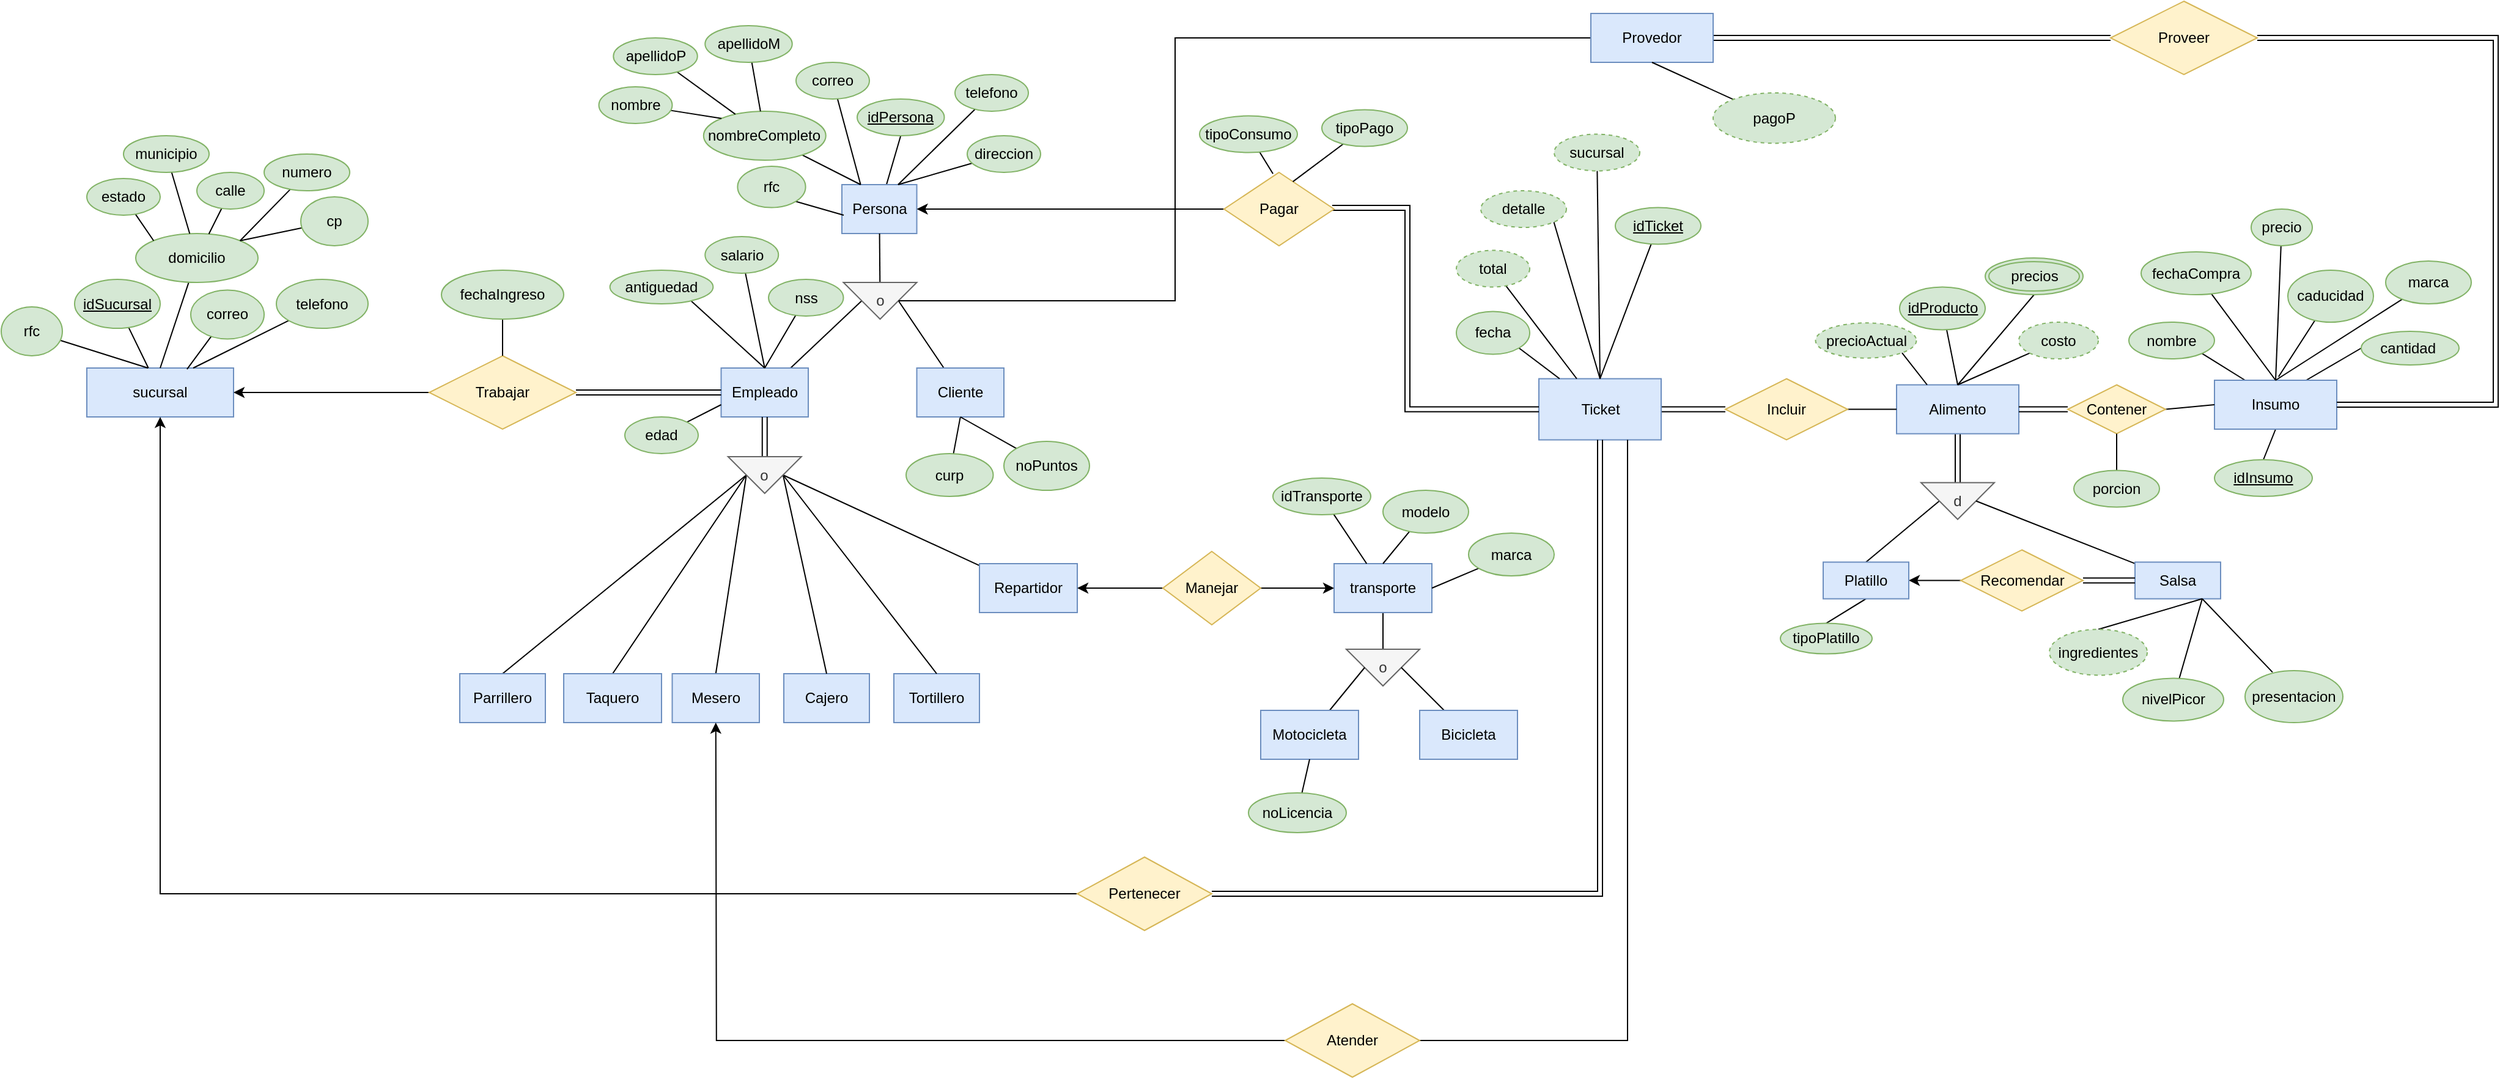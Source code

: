 <mxfile version="19.0.2" type="github">
  <diagram id="u_mYsZftPLxaitnnNMeE" name="Page-1">
    <mxGraphModel dx="827" dy="458" grid="1" gridSize="10" guides="1" tooltips="1" connect="1" arrows="1" fold="1" page="1" pageScale="1" pageWidth="827" pageHeight="1169" math="0" shadow="0">
      <root>
        <mxCell id="0" />
        <mxCell id="1" parent="0" />
        <mxCell id="_CULSkSqQlY8-LVSlBSp-328" style="edgeStyle=orthogonalEdgeStyle;rounded=0;orthogonalLoop=1;jettySize=auto;html=1;entryX=0;entryY=0.5;entryDx=0;entryDy=0;endArrow=none;endFill=0;shape=link;" parent="1" source="_CULSkSqQlY8-LVSlBSp-329" target="_CULSkSqQlY8-LVSlBSp-331" edge="1">
          <mxGeometry relative="1" as="geometry" />
        </mxCell>
        <mxCell id="_CULSkSqQlY8-LVSlBSp-329" value="Alimento" style="whiteSpace=wrap;html=1;align=center;fillColor=#dae8fc;strokeColor=#6c8ebf;" parent="1" vertex="1">
          <mxGeometry x="1630" y="1423.75" width="100" height="40" as="geometry" />
        </mxCell>
        <mxCell id="_CULSkSqQlY8-LVSlBSp-330" style="edgeStyle=none;rounded=0;orthogonalLoop=1;jettySize=auto;html=1;exitX=0.5;exitY=1;exitDx=0;exitDy=0;entryX=0.5;entryY=0;entryDx=0;entryDy=0;endArrow=none;endFill=0;" parent="1" source="_CULSkSqQlY8-LVSlBSp-331" target="_CULSkSqQlY8-LVSlBSp-335" edge="1">
          <mxGeometry relative="1" as="geometry" />
        </mxCell>
        <mxCell id="_CULSkSqQlY8-LVSlBSp-331" value="d" style="triangle;whiteSpace=wrap;html=1;direction=south;fillColor=#f5f5f5;fontColor=#333333;strokeColor=#666666;" parent="1" vertex="1">
          <mxGeometry x="1650" y="1503.75" width="60" height="30" as="geometry" />
        </mxCell>
        <mxCell id="_CULSkSqQlY8-LVSlBSp-332" style="edgeStyle=none;rounded=0;orthogonalLoop=1;jettySize=auto;html=1;entryX=0.5;entryY=0;entryDx=0;entryDy=0;endArrow=none;endFill=0;" parent="1" source="_CULSkSqQlY8-LVSlBSp-333" target="_CULSkSqQlY8-LVSlBSp-331" edge="1">
          <mxGeometry relative="1" as="geometry">
            <mxPoint x="1760" y="1517.5" as="targetPoint" />
          </mxGeometry>
        </mxCell>
        <mxCell id="K5OSy2VEWzIT5m9NS0dP-1" style="edgeStyle=orthogonalEdgeStyle;rounded=0;orthogonalLoop=1;jettySize=auto;html=1;entryX=1;entryY=0.5;entryDx=0;entryDy=0;" parent="1" source="K5OSy2VEWzIT5m9NS0dP-2" target="_CULSkSqQlY8-LVSlBSp-335" edge="1">
          <mxGeometry relative="1" as="geometry">
            <mxPoint x="1800" y="1584" as="sourcePoint" />
          </mxGeometry>
        </mxCell>
        <mxCell id="_CULSkSqQlY8-LVSlBSp-333" value="Salsa" style="whiteSpace=wrap;html=1;align=center;fillColor=#dae8fc;strokeColor=#6c8ebf;" parent="1" vertex="1">
          <mxGeometry x="1825" y="1568.75" width="70" height="30" as="geometry" />
        </mxCell>
        <mxCell id="_CULSkSqQlY8-LVSlBSp-334" style="edgeStyle=none;rounded=0;orthogonalLoop=1;jettySize=auto;html=1;exitX=0.5;exitY=1;exitDx=0;exitDy=0;entryX=0.5;entryY=0;entryDx=0;entryDy=0;endArrow=none;endFill=0;" parent="1" source="_CULSkSqQlY8-LVSlBSp-335" target="_CULSkSqQlY8-LVSlBSp-483" edge="1">
          <mxGeometry relative="1" as="geometry" />
        </mxCell>
        <mxCell id="_CULSkSqQlY8-LVSlBSp-335" value="Platillo" style="whiteSpace=wrap;html=1;align=center;fillColor=#dae8fc;strokeColor=#6c8ebf;" parent="1" vertex="1">
          <mxGeometry x="1570" y="1568.75" width="70" height="30" as="geometry" />
        </mxCell>
        <mxCell id="_CULSkSqQlY8-LVSlBSp-336" style="edgeStyle=none;rounded=0;orthogonalLoop=1;jettySize=auto;html=1;entryX=0.5;entryY=0;entryDx=0;entryDy=0;endArrow=none;endFill=0;" parent="1" source="_CULSkSqQlY8-LVSlBSp-337" target="_CULSkSqQlY8-LVSlBSp-343" edge="1">
          <mxGeometry relative="1" as="geometry" />
        </mxCell>
        <mxCell id="_CULSkSqQlY8-LVSlBSp-337" value="precio" style="ellipse;whiteSpace=wrap;html=1;align=center;rotation=0;fillColor=#d5e8d4;strokeColor=#82b366;" parent="1" vertex="1">
          <mxGeometry x="1920" y="1280" width="50" height="30" as="geometry" />
        </mxCell>
        <mxCell id="_CULSkSqQlY8-LVSlBSp-338" style="rounded=0;orthogonalLoop=1;jettySize=auto;html=1;exitX=1;exitY=1;exitDx=0;exitDy=0;entryX=0.25;entryY=0;entryDx=0;entryDy=0;endArrow=none;endFill=0;" parent="1" source="_CULSkSqQlY8-LVSlBSp-339" target="_CULSkSqQlY8-LVSlBSp-343" edge="1">
          <mxGeometry relative="1" as="geometry" />
        </mxCell>
        <mxCell id="_CULSkSqQlY8-LVSlBSp-339" value="nombre" style="ellipse;whiteSpace=wrap;html=1;align=center;fontStyle=0;rotation=0;fillColor=#d5e8d4;strokeColor=#82b366;" parent="1" vertex="1">
          <mxGeometry x="1820" y="1372.5" width="70" height="30" as="geometry" />
        </mxCell>
        <mxCell id="_CULSkSqQlY8-LVSlBSp-340" style="edgeStyle=none;rounded=0;orthogonalLoop=1;jettySize=auto;html=1;exitX=0;exitY=0.5;exitDx=0;exitDy=0;entryX=0.75;entryY=0;entryDx=0;entryDy=0;endArrow=none;endFill=0;" parent="1" source="_CULSkSqQlY8-LVSlBSp-341" target="_CULSkSqQlY8-LVSlBSp-343" edge="1">
          <mxGeometry relative="1" as="geometry" />
        </mxCell>
        <mxCell id="_CULSkSqQlY8-LVSlBSp-341" value="cantidad&amp;nbsp;" style="ellipse;whiteSpace=wrap;html=1;align=center;fillColor=#d5e8d4;strokeColor=#82b366;" parent="1" vertex="1">
          <mxGeometry x="2010" y="1380" width="80" height="27.5" as="geometry" />
        </mxCell>
        <mxCell id="_CULSkSqQlY8-LVSlBSp-342" style="rounded=0;orthogonalLoop=1;jettySize=auto;html=1;exitX=0.5;exitY=1;exitDx=0;exitDy=0;entryX=0.5;entryY=0;entryDx=0;entryDy=0;endArrow=none;endFill=0;" parent="1" source="_CULSkSqQlY8-LVSlBSp-343" target="_CULSkSqQlY8-LVSlBSp-484" edge="1">
          <mxGeometry relative="1" as="geometry" />
        </mxCell>
        <mxCell id="_CULSkSqQlY8-LVSlBSp-343" value="Insumo" style="whiteSpace=wrap;html=1;align=center;fillColor=#dae8fc;strokeColor=#6c8ebf;" parent="1" vertex="1">
          <mxGeometry x="1890" y="1420" width="100" height="40" as="geometry" />
        </mxCell>
        <mxCell id="_CULSkSqQlY8-LVSlBSp-344" style="edgeStyle=none;rounded=0;orthogonalLoop=1;jettySize=auto;html=1;entryX=0.5;entryY=0;entryDx=0;entryDy=0;endArrow=none;endFill=0;" parent="1" source="_CULSkSqQlY8-LVSlBSp-345" target="_CULSkSqQlY8-LVSlBSp-329" edge="1">
          <mxGeometry relative="1" as="geometry" />
        </mxCell>
        <mxCell id="_CULSkSqQlY8-LVSlBSp-345" value="costo" style="ellipse;whiteSpace=wrap;html=1;align=center;dashed=1;fillColor=#d5e8d4;strokeColor=#82b366;" parent="1" vertex="1">
          <mxGeometry x="1730" y="1372.5" width="65" height="30" as="geometry" />
        </mxCell>
        <mxCell id="_CULSkSqQlY8-LVSlBSp-346" style="edgeStyle=none;rounded=0;orthogonalLoop=1;jettySize=auto;html=1;endArrow=none;endFill=0;entryX=0.5;entryY=0;entryDx=0;entryDy=0;" parent="1" source="_CULSkSqQlY8-LVSlBSp-347" target="_CULSkSqQlY8-LVSlBSp-329" edge="1">
          <mxGeometry relative="1" as="geometry">
            <mxPoint x="1650" y="1420" as="targetPoint" />
          </mxGeometry>
        </mxCell>
        <mxCell id="_CULSkSqQlY8-LVSlBSp-347" value="idProducto" style="ellipse;whiteSpace=wrap;html=1;align=center;fontStyle=4;fillColor=#d5e8d4;strokeColor=#82b366;" parent="1" vertex="1">
          <mxGeometry x="1632.5" y="1343.75" width="70" height="35" as="geometry" />
        </mxCell>
        <mxCell id="_CULSkSqQlY8-LVSlBSp-348" style="edgeStyle=none;rounded=0;orthogonalLoop=1;jettySize=auto;html=1;entryX=0;entryY=0.5;entryDx=0;entryDy=0;endArrow=none;endFill=0;exitX=1;exitY=0.5;exitDx=0;exitDy=0;" parent="1" source="_CULSkSqQlY8-LVSlBSp-350" target="_CULSkSqQlY8-LVSlBSp-343" edge="1">
          <mxGeometry relative="1" as="geometry">
            <mxPoint x="1850" y="1448.75" as="sourcePoint" />
          </mxGeometry>
        </mxCell>
        <mxCell id="_CULSkSqQlY8-LVSlBSp-349" style="edgeStyle=none;rounded=0;orthogonalLoop=1;jettySize=auto;html=1;exitX=0;exitY=0.5;exitDx=0;exitDy=0;entryX=1;entryY=0.5;entryDx=0;entryDy=0;endArrow=none;endFill=0;shape=link;" parent="1" source="_CULSkSqQlY8-LVSlBSp-350" target="_CULSkSqQlY8-LVSlBSp-329" edge="1">
          <mxGeometry relative="1" as="geometry" />
        </mxCell>
        <mxCell id="_CULSkSqQlY8-LVSlBSp-350" value="Contener" style="shape=rhombus;perimeter=rhombusPerimeter;whiteSpace=wrap;html=1;align=center;fillColor=#fff2cc;strokeColor=#d6b656;" parent="1" vertex="1">
          <mxGeometry x="1770" y="1423.75" width="80" height="40" as="geometry" />
        </mxCell>
        <mxCell id="_CULSkSqQlY8-LVSlBSp-351" style="edgeStyle=none;rounded=0;orthogonalLoop=1;jettySize=auto;html=1;endArrow=none;endFill=0;entryX=0.5;entryY=1;entryDx=0;entryDy=0;" parent="1" source="_CULSkSqQlY8-LVSlBSp-352" target="_CULSkSqQlY8-LVSlBSp-350" edge="1">
          <mxGeometry relative="1" as="geometry">
            <mxPoint x="1810" y="1473.75" as="targetPoint" />
          </mxGeometry>
        </mxCell>
        <mxCell id="_CULSkSqQlY8-LVSlBSp-352" value="porcion" style="ellipse;whiteSpace=wrap;html=1;align=center;fillColor=#d5e8d4;strokeColor=#82b366;" parent="1" vertex="1">
          <mxGeometry x="1775" y="1493.75" width="70" height="30" as="geometry" />
        </mxCell>
        <mxCell id="_CULSkSqQlY8-LVSlBSp-353" style="edgeStyle=none;rounded=0;orthogonalLoop=1;jettySize=auto;html=1;entryX=0;entryY=0.5;entryDx=0;entryDy=0;endArrow=none;endFill=0;" parent="1" source="_CULSkSqQlY8-LVSlBSp-357" target="_CULSkSqQlY8-LVSlBSp-329" edge="1">
          <mxGeometry relative="1" as="geometry" />
        </mxCell>
        <mxCell id="_CULSkSqQlY8-LVSlBSp-354" style="edgeStyle=none;rounded=0;orthogonalLoop=1;jettySize=auto;html=1;exitX=0;exitY=0.5;exitDx=0;exitDy=0;endArrow=none;endFill=0;shape=link;startArrow=none;" parent="1" target="_CULSkSqQlY8-LVSlBSp-443" edge="1">
          <mxGeometry relative="1" as="geometry">
            <mxPoint x="1455" y="1443.75" as="targetPoint" />
            <mxPoint x="1470" y="1443.75" as="sourcePoint" />
          </mxGeometry>
        </mxCell>
        <mxCell id="_CULSkSqQlY8-LVSlBSp-355" style="edgeStyle=none;rounded=0;orthogonalLoop=1;jettySize=auto;html=1;exitX=0.25;exitY=0;exitDx=0;exitDy=0;endArrow=none;endFill=0;entryX=1;entryY=1;entryDx=0;entryDy=0;" parent="1" source="_CULSkSqQlY8-LVSlBSp-329" target="cys0PzD_Poah5IU1Xp4--5" edge="1">
          <mxGeometry relative="1" as="geometry">
            <mxPoint x="1620" y="1400" as="targetPoint" />
          </mxGeometry>
        </mxCell>
        <mxCell id="_CULSkSqQlY8-LVSlBSp-357" value="Incluir" style="shape=rhombus;perimeter=rhombusPerimeter;whiteSpace=wrap;html=1;align=center;fillColor=#fff2cc;strokeColor=#d6b656;" parent="1" vertex="1">
          <mxGeometry x="1490" y="1418.75" width="100" height="50" as="geometry" />
        </mxCell>
        <mxCell id="_CULSkSqQlY8-LVSlBSp-360" value="sucursal" style="whiteSpace=wrap;html=1;align=center;fillColor=#dae8fc;strokeColor=#6c8ebf;" parent="1" vertex="1">
          <mxGeometry x="150" y="1410" width="120" height="40" as="geometry" />
        </mxCell>
        <mxCell id="_CULSkSqQlY8-LVSlBSp-361" style="edgeStyle=none;rounded=0;orthogonalLoop=1;jettySize=auto;html=1;endArrow=none;endFill=0;" parent="1" source="_CULSkSqQlY8-LVSlBSp-362" target="_CULSkSqQlY8-LVSlBSp-360" edge="1">
          <mxGeometry relative="1" as="geometry" />
        </mxCell>
        <mxCell id="_CULSkSqQlY8-LVSlBSp-362" value="idSucursal" style="ellipse;whiteSpace=wrap;html=1;align=center;fontStyle=4;fillColor=#d5e8d4;strokeColor=#82b366;" parent="1" vertex="1">
          <mxGeometry x="140" y="1337.5" width="70" height="40" as="geometry" />
        </mxCell>
        <mxCell id="_CULSkSqQlY8-LVSlBSp-363" style="edgeStyle=none;rounded=0;orthogonalLoop=1;jettySize=auto;html=1;entryX=0.5;entryY=0;entryDx=0;entryDy=0;endArrow=none;endFill=0;" parent="1" source="_CULSkSqQlY8-LVSlBSp-364" target="_CULSkSqQlY8-LVSlBSp-360" edge="1">
          <mxGeometry relative="1" as="geometry" />
        </mxCell>
        <mxCell id="_CULSkSqQlY8-LVSlBSp-364" value="domicilio" style="ellipse;whiteSpace=wrap;html=1;align=center;fillColor=#d5e8d4;strokeColor=#82b366;" parent="1" vertex="1">
          <mxGeometry x="190" y="1300" width="100" height="40" as="geometry" />
        </mxCell>
        <mxCell id="_CULSkSqQlY8-LVSlBSp-365" style="edgeStyle=none;rounded=0;orthogonalLoop=1;jettySize=auto;html=1;entryX=0.725;entryY=0;entryDx=0;entryDy=0;entryPerimeter=0;endArrow=none;endFill=0;" parent="1" source="_CULSkSqQlY8-LVSlBSp-366" target="_CULSkSqQlY8-LVSlBSp-360" edge="1">
          <mxGeometry relative="1" as="geometry" />
        </mxCell>
        <mxCell id="_CULSkSqQlY8-LVSlBSp-366" value="telefono" style="ellipse;whiteSpace=wrap;html=1;align=center;fillColor=#d5e8d4;strokeColor=#82b366;" parent="1" vertex="1">
          <mxGeometry x="305" y="1337.5" width="75" height="40" as="geometry" />
        </mxCell>
        <mxCell id="_CULSkSqQlY8-LVSlBSp-367" style="edgeStyle=none;rounded=0;orthogonalLoop=1;jettySize=auto;html=1;entryX=0.683;entryY=0.023;entryDx=0;entryDy=0;entryPerimeter=0;endArrow=none;endFill=0;" parent="1" source="_CULSkSqQlY8-LVSlBSp-368" target="_CULSkSqQlY8-LVSlBSp-360" edge="1">
          <mxGeometry relative="1" as="geometry" />
        </mxCell>
        <mxCell id="_CULSkSqQlY8-LVSlBSp-368" value="correo" style="ellipse;whiteSpace=wrap;html=1;align=center;fillColor=#d5e8d4;strokeColor=#82b366;" parent="1" vertex="1">
          <mxGeometry x="235" y="1346.25" width="60" height="40" as="geometry" />
        </mxCell>
        <mxCell id="_CULSkSqQlY8-LVSlBSp-369" style="edgeStyle=none;rounded=0;orthogonalLoop=1;jettySize=auto;html=1;entryX=0.417;entryY=0;entryDx=0;entryDy=0;entryPerimeter=0;endArrow=none;endFill=0;" parent="1" source="_CULSkSqQlY8-LVSlBSp-370" target="_CULSkSqQlY8-LVSlBSp-360" edge="1">
          <mxGeometry relative="1" as="geometry" />
        </mxCell>
        <mxCell id="_CULSkSqQlY8-LVSlBSp-370" value="rfc" style="ellipse;whiteSpace=wrap;html=1;align=center;fillColor=#d5e8d4;strokeColor=#82b366;" parent="1" vertex="1">
          <mxGeometry x="80" y="1360" width="50" height="40" as="geometry" />
        </mxCell>
        <mxCell id="_CULSkSqQlY8-LVSlBSp-371" style="edgeStyle=none;rounded=0;orthogonalLoop=1;jettySize=auto;html=1;entryX=0.5;entryY=1;entryDx=0;entryDy=0;endArrow=none;endFill=0;" parent="1" source="_CULSkSqQlY8-LVSlBSp-372" target="_CULSkSqQlY8-LVSlBSp-384" edge="1">
          <mxGeometry relative="1" as="geometry" />
        </mxCell>
        <mxCell id="_CULSkSqQlY8-LVSlBSp-372" value="Empleado" style="whiteSpace=wrap;html=1;align=center;fillColor=#dae8fc;strokeColor=#6c8ebf;" parent="1" vertex="1">
          <mxGeometry x="668.75" y="1410" width="71.25" height="40" as="geometry" />
        </mxCell>
        <mxCell id="_CULSkSqQlY8-LVSlBSp-373" style="edgeStyle=none;rounded=0;orthogonalLoop=1;jettySize=auto;html=1;entryX=0.5;entryY=1;entryDx=0;entryDy=0;endArrow=none;endFill=0;shape=link;startArrow=none;" parent="1" source="_CULSkSqQlY8-LVSlBSp-502" target="_CULSkSqQlY8-LVSlBSp-372" edge="1">
          <mxGeometry relative="1" as="geometry">
            <mxPoint x="704.379" y="1485" as="sourcePoint" />
          </mxGeometry>
        </mxCell>
        <mxCell id="_CULSkSqQlY8-LVSlBSp-376" style="edgeStyle=none;rounded=0;orthogonalLoop=1;jettySize=auto;html=1;entryX=0.5;entryY=0;entryDx=0;entryDy=0;endArrow=none;endFill=0;" parent="1" source="_CULSkSqQlY8-LVSlBSp-377" target="_CULSkSqQlY8-LVSlBSp-502" edge="1">
          <mxGeometry relative="1" as="geometry" />
        </mxCell>
        <mxCell id="_CULSkSqQlY8-LVSlBSp-377" value="Repartidor" style="whiteSpace=wrap;html=1;align=center;fillColor=#dae8fc;strokeColor=#6c8ebf;" parent="1" vertex="1">
          <mxGeometry x="880" y="1570" width="80" height="40" as="geometry" />
        </mxCell>
        <mxCell id="_CULSkSqQlY8-LVSlBSp-378" style="edgeStyle=none;rounded=0;orthogonalLoop=1;jettySize=auto;html=1;entryX=0.5;entryY=0;entryDx=0;entryDy=0;endArrow=none;endFill=0;" parent="1" source="_CULSkSqQlY8-LVSlBSp-380" target="_CULSkSqQlY8-LVSlBSp-384" edge="1">
          <mxGeometry relative="1" as="geometry" />
        </mxCell>
        <mxCell id="_CULSkSqQlY8-LVSlBSp-379" style="rounded=0;orthogonalLoop=1;jettySize=auto;html=1;exitX=0.5;exitY=1;exitDx=0;exitDy=0;endArrow=none;endFill=0;" parent="1" source="_CULSkSqQlY8-LVSlBSp-380" target="_CULSkSqQlY8-LVSlBSp-489" edge="1">
          <mxGeometry relative="1" as="geometry" />
        </mxCell>
        <mxCell id="_CULSkSqQlY8-LVSlBSp-380" value="Cliente" style="whiteSpace=wrap;html=1;align=center;fillColor=#dae8fc;strokeColor=#6c8ebf;" parent="1" vertex="1">
          <mxGeometry x="828.75" y="1410" width="71.25" height="40" as="geometry" />
        </mxCell>
        <mxCell id="_CULSkSqQlY8-LVSlBSp-381" style="edgeStyle=none;rounded=0;orthogonalLoop=1;jettySize=auto;html=1;entryX=0.5;entryY=1;entryDx=0;entryDy=0;endArrow=none;endFill=0;" parent="1" source="_CULSkSqQlY8-LVSlBSp-382" target="_CULSkSqQlY8-LVSlBSp-396" edge="1">
          <mxGeometry relative="1" as="geometry" />
        </mxCell>
        <mxCell id="_CULSkSqQlY8-LVSlBSp-382" value="Persona" style="whiteSpace=wrap;html=1;align=center;fillColor=#dae8fc;strokeColor=#6c8ebf;" parent="1" vertex="1">
          <mxGeometry x="767.5" y="1260" width="61.25" height="40" as="geometry" />
        </mxCell>
        <mxCell id="_CULSkSqQlY8-LVSlBSp-383" style="edgeStyle=none;rounded=0;orthogonalLoop=1;jettySize=auto;html=1;endArrow=none;endFill=0;" parent="1" source="_CULSkSqQlY8-LVSlBSp-384" target="_CULSkSqQlY8-LVSlBSp-382" edge="1">
          <mxGeometry relative="1" as="geometry" />
        </mxCell>
        <mxCell id="_CULSkSqQlY8-LVSlBSp-384" value="o" style="triangle;whiteSpace=wrap;html=1;direction=south;fillColor=#f5f5f5;fontColor=#333333;strokeColor=#666666;" parent="1" vertex="1">
          <mxGeometry x="768.75" y="1340" width="60" height="30" as="geometry" />
        </mxCell>
        <mxCell id="_CULSkSqQlY8-LVSlBSp-385" style="edgeStyle=none;rounded=0;orthogonalLoop=1;jettySize=auto;html=1;entryX=0.25;entryY=0;entryDx=0;entryDy=0;endArrow=none;endFill=0;" parent="1" source="_CULSkSqQlY8-LVSlBSp-386" target="_CULSkSqQlY8-LVSlBSp-382" edge="1">
          <mxGeometry relative="1" as="geometry" />
        </mxCell>
        <mxCell id="_CULSkSqQlY8-LVSlBSp-386" value="nombreCompleto" style="ellipse;whiteSpace=wrap;html=1;align=center;fillColor=#d5e8d4;strokeColor=#82b366;" parent="1" vertex="1">
          <mxGeometry x="654.38" y="1200" width="100" height="40" as="geometry" />
        </mxCell>
        <mxCell id="_CULSkSqQlY8-LVSlBSp-387" style="edgeStyle=none;rounded=0;orthogonalLoop=1;jettySize=auto;html=1;entryX=0.75;entryY=0;entryDx=0;entryDy=0;endArrow=none;endFill=0;" parent="1" source="_CULSkSqQlY8-LVSlBSp-388" target="_CULSkSqQlY8-LVSlBSp-382" edge="1">
          <mxGeometry relative="1" as="geometry" />
        </mxCell>
        <mxCell id="_CULSkSqQlY8-LVSlBSp-388" value="direccion" style="ellipse;whiteSpace=wrap;html=1;align=center;fillColor=#d5e8d4;strokeColor=#82b366;" parent="1" vertex="1">
          <mxGeometry x="870" y="1220" width="60" height="30" as="geometry" />
        </mxCell>
        <mxCell id="_CULSkSqQlY8-LVSlBSp-389" style="edgeStyle=none;rounded=0;orthogonalLoop=1;jettySize=auto;html=1;entryX=0.25;entryY=0;entryDx=0;entryDy=0;endArrow=none;endFill=0;" parent="1" source="_CULSkSqQlY8-LVSlBSp-390" target="_CULSkSqQlY8-LVSlBSp-382" edge="1">
          <mxGeometry relative="1" as="geometry" />
        </mxCell>
        <mxCell id="_CULSkSqQlY8-LVSlBSp-390" value="correo" style="ellipse;whiteSpace=wrap;html=1;align=center;fillColor=#d5e8d4;strokeColor=#82b366;" parent="1" vertex="1">
          <mxGeometry x="730" y="1160" width="60" height="30" as="geometry" />
        </mxCell>
        <mxCell id="_CULSkSqQlY8-LVSlBSp-391" style="edgeStyle=none;rounded=0;orthogonalLoop=1;jettySize=auto;html=1;entryX=0.75;entryY=0;entryDx=0;entryDy=0;endArrow=none;endFill=0;" parent="1" source="_CULSkSqQlY8-LVSlBSp-392" target="_CULSkSqQlY8-LVSlBSp-382" edge="1">
          <mxGeometry relative="1" as="geometry" />
        </mxCell>
        <mxCell id="_CULSkSqQlY8-LVSlBSp-392" value="telefono" style="ellipse;whiteSpace=wrap;html=1;align=center;fillColor=#d5e8d4;strokeColor=#82b366;" parent="1" vertex="1">
          <mxGeometry x="860" y="1170" width="60" height="30" as="geometry" />
        </mxCell>
        <mxCell id="_CULSkSqQlY8-LVSlBSp-393" style="edgeStyle=orthogonalEdgeStyle;rounded=0;orthogonalLoop=1;jettySize=auto;html=1;entryX=0.5;entryY=0;entryDx=0;entryDy=0;endArrow=none;endFill=0;exitX=0;exitY=0.5;exitDx=0;exitDy=0;" parent="1" source="_CULSkSqQlY8-LVSlBSp-395" target="_CULSkSqQlY8-LVSlBSp-384" edge="1">
          <mxGeometry relative="1" as="geometry">
            <Array as="points">
              <mxPoint x="1040" y="1140" />
              <mxPoint x="1040" y="1355" />
            </Array>
          </mxGeometry>
        </mxCell>
        <mxCell id="_CULSkSqQlY8-LVSlBSp-394" style="edgeStyle=orthogonalEdgeStyle;rounded=0;orthogonalLoop=1;jettySize=auto;html=1;entryX=0;entryY=0.5;entryDx=0;entryDy=0;endArrow=none;endFill=0;shape=link;" parent="1" source="_CULSkSqQlY8-LVSlBSp-395" target="_CULSkSqQlY8-LVSlBSp-470" edge="1">
          <mxGeometry relative="1" as="geometry" />
        </mxCell>
        <mxCell id="_CULSkSqQlY8-LVSlBSp-395" value="Provedor" style="whiteSpace=wrap;html=1;align=center;fillColor=#dae8fc;strokeColor=#6c8ebf;" parent="1" vertex="1">
          <mxGeometry x="1380" y="1120" width="100" height="40" as="geometry" />
        </mxCell>
        <mxCell id="_CULSkSqQlY8-LVSlBSp-396" value="idPersona" style="ellipse;whiteSpace=wrap;html=1;align=center;fontStyle=4;fillColor=#d5e8d4;strokeColor=#82b366;" parent="1" vertex="1">
          <mxGeometry x="780" y="1190" width="71.25" height="30" as="geometry" />
        </mxCell>
        <mxCell id="_CULSkSqQlY8-LVSlBSp-397" style="edgeStyle=none;rounded=0;orthogonalLoop=1;jettySize=auto;html=1;entryX=0;entryY=0;entryDx=0;entryDy=0;endArrow=none;endFill=0;" parent="1" source="_CULSkSqQlY8-LVSlBSp-398" target="_CULSkSqQlY8-LVSlBSp-386" edge="1">
          <mxGeometry relative="1" as="geometry" />
        </mxCell>
        <mxCell id="_CULSkSqQlY8-LVSlBSp-398" value="nombre" style="ellipse;whiteSpace=wrap;html=1;align=center;fillColor=#d5e8d4;strokeColor=#82b366;" parent="1" vertex="1">
          <mxGeometry x="568.75" y="1180" width="60" height="30" as="geometry" />
        </mxCell>
        <mxCell id="_CULSkSqQlY8-LVSlBSp-399" style="edgeStyle=none;rounded=0;orthogonalLoop=1;jettySize=auto;html=1;endArrow=none;endFill=0;" parent="1" source="_CULSkSqQlY8-LVSlBSp-400" target="_CULSkSqQlY8-LVSlBSp-386" edge="1">
          <mxGeometry relative="1" as="geometry" />
        </mxCell>
        <mxCell id="_CULSkSqQlY8-LVSlBSp-400" value="apellidoP" style="ellipse;whiteSpace=wrap;html=1;align=center;fillColor=#d5e8d4;strokeColor=#82b366;" parent="1" vertex="1">
          <mxGeometry x="580.63" y="1140" width="68.75" height="30" as="geometry" />
        </mxCell>
        <mxCell id="_CULSkSqQlY8-LVSlBSp-401" style="edgeStyle=none;rounded=0;orthogonalLoop=1;jettySize=auto;html=1;endArrow=none;endFill=0;" parent="1" source="_CULSkSqQlY8-LVSlBSp-402" target="_CULSkSqQlY8-LVSlBSp-386" edge="1">
          <mxGeometry relative="1" as="geometry" />
        </mxCell>
        <mxCell id="_CULSkSqQlY8-LVSlBSp-402" value="apellidoM" style="ellipse;whiteSpace=wrap;html=1;align=center;fillColor=#d5e8d4;strokeColor=#82b366;" parent="1" vertex="1">
          <mxGeometry x="655.62" y="1130" width="71.25" height="30" as="geometry" />
        </mxCell>
        <mxCell id="_CULSkSqQlY8-LVSlBSp-403" style="edgeStyle=none;rounded=0;orthogonalLoop=1;jettySize=auto;html=1;entryX=0;entryY=0.75;entryDx=0;entryDy=0;endArrow=none;endFill=0;" parent="1" source="_CULSkSqQlY8-LVSlBSp-404" target="_CULSkSqQlY8-LVSlBSp-372" edge="1">
          <mxGeometry relative="1" as="geometry" />
        </mxCell>
        <mxCell id="_CULSkSqQlY8-LVSlBSp-404" value="edad&lt;span style=&quot;color: rgba(0 , 0 , 0 , 0) ; font-family: monospace ; font-size: 0px&quot;&gt;%3CmxGraphModel%3E%3Croot%3E%3CmxCell%20id%3D%220%22%2F%3E%3CmxCell%20id%3D%221%22%20parent%3D%220%22%2F%3E%3CmxCell%20id%3D%222%22%20value%3D%22Apellido%20Paterno%22%20style%3D%22ellipse%3BwhiteSpace%3Dwrap%3Bhtml%3D1%3Balign%3Dcenter%3B%22%20vertex%3D%221%22%20parent%3D%221%22%3E%3CmxGeometry%20x%3D%22390%22%20y%3D%22-730%22%20width%3D%22100%22%20height%3D%2240%22%20as%3D%22geometry%22%2F%3E%3C%2FmxCell%3E%3C%2Froot%3E%3C%2FmxGraphModel%3E&lt;/span&gt;" style="ellipse;whiteSpace=wrap;html=1;align=center;fillColor=#d5e8d4;strokeColor=#82b366;" parent="1" vertex="1">
          <mxGeometry x="590" y="1450" width="60" height="30" as="geometry" />
        </mxCell>
        <mxCell id="_CULSkSqQlY8-LVSlBSp-405" style="edgeStyle=none;rounded=0;orthogonalLoop=1;jettySize=auto;html=1;entryX=0.5;entryY=0;entryDx=0;entryDy=0;endArrow=none;endFill=0;" parent="1" source="_CULSkSqQlY8-LVSlBSp-406" target="_CULSkSqQlY8-LVSlBSp-372" edge="1">
          <mxGeometry relative="1" as="geometry" />
        </mxCell>
        <mxCell id="_CULSkSqQlY8-LVSlBSp-406" value="nss" style="ellipse;whiteSpace=wrap;html=1;align=center;rotation=0;fillColor=#d5e8d4;strokeColor=#82b366;" parent="1" vertex="1">
          <mxGeometry x="707.5" y="1337.5" width="61.25" height="30" as="geometry" />
        </mxCell>
        <mxCell id="_CULSkSqQlY8-LVSlBSp-407" style="edgeStyle=none;rounded=0;orthogonalLoop=1;jettySize=auto;html=1;entryX=0.5;entryY=0;entryDx=0;entryDy=0;endArrow=none;endFill=0;exitX=0.79;exitY=0.921;exitDx=0;exitDy=0;exitPerimeter=0;" parent="1" source="cys0PzD_Poah5IU1Xp4--3" target="_CULSkSqQlY8-LVSlBSp-372" edge="1">
          <mxGeometry relative="1" as="geometry">
            <mxPoint x="632.589" y="1353.807" as="sourcePoint" />
          </mxGeometry>
        </mxCell>
        <mxCell id="_CULSkSqQlY8-LVSlBSp-409" style="edgeStyle=none;rounded=0;orthogonalLoop=1;jettySize=auto;html=1;endArrow=none;endFill=0;shape=link;" parent="1" source="_CULSkSqQlY8-LVSlBSp-411" target="_CULSkSqQlY8-LVSlBSp-372" edge="1">
          <mxGeometry relative="1" as="geometry" />
        </mxCell>
        <mxCell id="_CULSkSqQlY8-LVSlBSp-410" style="edgeStyle=orthogonalEdgeStyle;rounded=0;orthogonalLoop=1;jettySize=auto;html=1;entryX=1;entryY=0.5;entryDx=0;entryDy=0;" parent="1" source="_CULSkSqQlY8-LVSlBSp-411" target="_CULSkSqQlY8-LVSlBSp-360" edge="1">
          <mxGeometry relative="1" as="geometry" />
        </mxCell>
        <mxCell id="_CULSkSqQlY8-LVSlBSp-411" value="Trabajar" style="shape=rhombus;perimeter=rhombusPerimeter;whiteSpace=wrap;html=1;align=center;fillColor=#fff2cc;strokeColor=#d6b656;" parent="1" vertex="1">
          <mxGeometry x="430" y="1400" width="120" height="60" as="geometry" />
        </mxCell>
        <mxCell id="_CULSkSqQlY8-LVSlBSp-412" style="edgeStyle=none;rounded=0;orthogonalLoop=1;jettySize=auto;html=1;endArrow=none;endFill=0;" parent="1" source="_CULSkSqQlY8-LVSlBSp-413" target="_CULSkSqQlY8-LVSlBSp-411" edge="1">
          <mxGeometry relative="1" as="geometry" />
        </mxCell>
        <mxCell id="_CULSkSqQlY8-LVSlBSp-413" value="fechaIngreso" style="ellipse;whiteSpace=wrap;html=1;align=center;fillColor=#d5e8d4;strokeColor=#82b366;" parent="1" vertex="1">
          <mxGeometry x="440" y="1330" width="100" height="40" as="geometry" />
        </mxCell>
        <mxCell id="_CULSkSqQlY8-LVSlBSp-414" style="edgeStyle=none;rounded=0;orthogonalLoop=1;jettySize=auto;html=1;entryX=0;entryY=0.5;entryDx=0;entryDy=0;endArrow=none;endFill=0;" parent="1" source="_CULSkSqQlY8-LVSlBSp-415" target="_CULSkSqQlY8-LVSlBSp-416" edge="1">
          <mxGeometry relative="1" as="geometry" />
        </mxCell>
        <mxCell id="_CULSkSqQlY8-LVSlBSp-415" value="transporte" style="whiteSpace=wrap;html=1;align=center;fillColor=#dae8fc;strokeColor=#6c8ebf;" parent="1" vertex="1">
          <mxGeometry x="1170" y="1570" width="80" height="40" as="geometry" />
        </mxCell>
        <mxCell id="_CULSkSqQlY8-LVSlBSp-416" value="o" style="triangle;whiteSpace=wrap;html=1;direction=south;fillColor=#f5f5f5;fontColor=#333333;strokeColor=#666666;" parent="1" vertex="1">
          <mxGeometry x="1180" y="1640" width="60" height="30" as="geometry" />
        </mxCell>
        <mxCell id="_CULSkSqQlY8-LVSlBSp-417" style="edgeStyle=none;rounded=0;orthogonalLoop=1;jettySize=auto;html=1;entryX=0.5;entryY=1;entryDx=0;entryDy=0;endArrow=none;endFill=0;" parent="1" source="_CULSkSqQlY8-LVSlBSp-418" target="_CULSkSqQlY8-LVSlBSp-416" edge="1">
          <mxGeometry relative="1" as="geometry" />
        </mxCell>
        <mxCell id="_CULSkSqQlY8-LVSlBSp-418" value="Motocicleta&lt;span style=&quot;color: rgba(0, 0, 0, 0); font-family: monospace; font-size: 0px; text-align: start;&quot;&gt;%3CmxGraphModel%3E%3Croot%3E%3CmxCell%20id%3D%220%22%2F%3E%3CmxCell%20id%3D%221%22%20parent%3D%220%22%2F%3E%3CmxCell%20id%3D%222%22%20value%3D%22Transporte%22%20style%3D%22whiteSpace%3Dwrap%3Bhtml%3D1%3Balign%3Dcenter%3B%22%20vertex%3D%221%22%20parent%3D%221%22%3E%3CmxGeometry%20x%3D%221050%22%20y%3D%22-270%22%20width%3D%22100%22%20height%3D%2240%22%20as%3D%22geometry%22%2F%3E%3C%2FmxCell%3E%3C%2Froot%3E%3C%2FmxGraphModel%3E&lt;/span&gt;" style="whiteSpace=wrap;html=1;align=center;fillColor=#dae8fc;strokeColor=#6c8ebf;" parent="1" vertex="1">
          <mxGeometry x="1110" y="1690" width="80" height="40" as="geometry" />
        </mxCell>
        <mxCell id="_CULSkSqQlY8-LVSlBSp-419" style="edgeStyle=none;rounded=0;orthogonalLoop=1;jettySize=auto;html=1;entryX=0.5;entryY=0;entryDx=0;entryDy=0;endArrow=none;endFill=0;" parent="1" source="_CULSkSqQlY8-LVSlBSp-420" target="_CULSkSqQlY8-LVSlBSp-416" edge="1">
          <mxGeometry relative="1" as="geometry" />
        </mxCell>
        <mxCell id="_CULSkSqQlY8-LVSlBSp-420" value="Bicicleta" style="whiteSpace=wrap;html=1;align=center;fillColor=#dae8fc;strokeColor=#6c8ebf;" parent="1" vertex="1">
          <mxGeometry x="1240" y="1690" width="80" height="40" as="geometry" />
        </mxCell>
        <mxCell id="_CULSkSqQlY8-LVSlBSp-421" style="edgeStyle=none;rounded=0;orthogonalLoop=1;jettySize=auto;html=1;entryX=0.5;entryY=1;entryDx=0;entryDy=0;endArrow=none;endFill=0;" parent="1" source="_CULSkSqQlY8-LVSlBSp-422" target="_CULSkSqQlY8-LVSlBSp-418" edge="1">
          <mxGeometry relative="1" as="geometry" />
        </mxCell>
        <mxCell id="_CULSkSqQlY8-LVSlBSp-422" value="noLicencia" style="ellipse;whiteSpace=wrap;html=1;align=center;fillColor=#d5e8d4;strokeColor=#82b366;" parent="1" vertex="1">
          <mxGeometry x="1100" y="1757.5" width="80" height="32.5" as="geometry" />
        </mxCell>
        <mxCell id="_CULSkSqQlY8-LVSlBSp-423" style="edgeStyle=none;rounded=0;orthogonalLoop=1;jettySize=auto;html=1;endArrow=none;endFill=0;" parent="1" source="_CULSkSqQlY8-LVSlBSp-424" target="_CULSkSqQlY8-LVSlBSp-415" edge="1">
          <mxGeometry relative="1" as="geometry" />
        </mxCell>
        <mxCell id="_CULSkSqQlY8-LVSlBSp-424" value="idTransporte" style="ellipse;whiteSpace=wrap;html=1;align=center;fillColor=#d5e8d4;strokeColor=#82b366;" parent="1" vertex="1">
          <mxGeometry x="1120" y="1500" width="80" height="30" as="geometry" />
        </mxCell>
        <mxCell id="_CULSkSqQlY8-LVSlBSp-425" style="edgeStyle=none;rounded=0;orthogonalLoop=1;jettySize=auto;html=1;entryX=0.5;entryY=0;entryDx=0;entryDy=0;endArrow=none;endFill=0;" parent="1" source="_CULSkSqQlY8-LVSlBSp-426" target="_CULSkSqQlY8-LVSlBSp-415" edge="1">
          <mxGeometry relative="1" as="geometry" />
        </mxCell>
        <mxCell id="_CULSkSqQlY8-LVSlBSp-426" value="modelo&lt;span style=&quot;color: rgba(0 , 0 , 0 , 0) ; font-family: monospace ; font-size: 0px&quot;&gt;%3CmxGraphModel%3E%3Croot%3E%3CmxCell%20id%3D%220%22%2F%3E%3CmxCell%20id%3D%221%22%20parent%3D%220%22%2F%3E%3CmxCell%20id%3D%222%22%20value%3D%22Marca%22%20style%3D%22ellipse%3BwhiteSpace%3Dwrap%3Bhtml%3D1%3Balign%3Dcenter%3B%22%20vertex%3D%221%22%20parent%3D%221%22%3E%3CmxGeometry%20x%3D%221010%22%20y%3D%22-390%22%20width%3D%22100%22%20height%3D%2240%22%20as%3D%22geometry%22%2F%3E%3C%2FmxCell%3E%3C%2Froot%3E%3C%2FmxGraphModel%3E&lt;/span&gt;" style="ellipse;whiteSpace=wrap;html=1;align=center;fillColor=#d5e8d4;strokeColor=#82b366;" parent="1" vertex="1">
          <mxGeometry x="1210" y="1510" width="70" height="35" as="geometry" />
        </mxCell>
        <mxCell id="_CULSkSqQlY8-LVSlBSp-427" style="edgeStyle=orthogonalEdgeStyle;rounded=0;orthogonalLoop=1;jettySize=auto;html=1;entryX=0;entryY=0.5;entryDx=0;entryDy=0;" parent="1" source="_CULSkSqQlY8-LVSlBSp-429" target="_CULSkSqQlY8-LVSlBSp-415" edge="1">
          <mxGeometry relative="1" as="geometry" />
        </mxCell>
        <mxCell id="_CULSkSqQlY8-LVSlBSp-428" style="edgeStyle=orthogonalEdgeStyle;rounded=0;orthogonalLoop=1;jettySize=auto;html=1;entryX=1;entryY=0.5;entryDx=0;entryDy=0;" parent="1" source="_CULSkSqQlY8-LVSlBSp-429" target="_CULSkSqQlY8-LVSlBSp-377" edge="1">
          <mxGeometry relative="1" as="geometry" />
        </mxCell>
        <mxCell id="_CULSkSqQlY8-LVSlBSp-429" value="Manejar" style="shape=rhombus;perimeter=rhombusPerimeter;whiteSpace=wrap;html=1;align=center;fillColor=#fff2cc;strokeColor=#d6b656;" parent="1" vertex="1">
          <mxGeometry x="1030" y="1560" width="80" height="60" as="geometry" />
        </mxCell>
        <mxCell id="_CULSkSqQlY8-LVSlBSp-430" style="edgeStyle=none;rounded=0;orthogonalLoop=1;jettySize=auto;html=1;exitX=0;exitY=0;exitDx=0;exitDy=0;entryX=0.5;entryY=1;entryDx=0;entryDy=0;endArrow=none;endFill=0;" parent="1" source="_CULSkSqQlY8-LVSlBSp-431" target="_CULSkSqQlY8-LVSlBSp-380" edge="1">
          <mxGeometry relative="1" as="geometry" />
        </mxCell>
        <mxCell id="_CULSkSqQlY8-LVSlBSp-431" value="noPuntos" style="ellipse;whiteSpace=wrap;html=1;align=center;fillColor=#d5e8d4;strokeColor=#82b366;" parent="1" vertex="1">
          <mxGeometry x="900" y="1470" width="70" height="40" as="geometry" />
        </mxCell>
        <mxCell id="_CULSkSqQlY8-LVSlBSp-432" style="edgeStyle=none;rounded=0;orthogonalLoop=1;jettySize=auto;html=1;entryX=0;entryY=0;entryDx=0;entryDy=0;endArrow=none;endFill=0;" parent="1" source="_CULSkSqQlY8-LVSlBSp-433" target="_CULSkSqQlY8-LVSlBSp-364" edge="1">
          <mxGeometry relative="1" as="geometry" />
        </mxCell>
        <mxCell id="_CULSkSqQlY8-LVSlBSp-433" value="estado" style="ellipse;whiteSpace=wrap;html=1;align=center;fillColor=#d5e8d4;strokeColor=#82b366;" parent="1" vertex="1">
          <mxGeometry x="150" y="1255" width="60" height="30" as="geometry" />
        </mxCell>
        <mxCell id="_CULSkSqQlY8-LVSlBSp-434" style="edgeStyle=none;rounded=0;orthogonalLoop=1;jettySize=auto;html=1;endArrow=none;endFill=0;" parent="1" source="_CULSkSqQlY8-LVSlBSp-435" target="_CULSkSqQlY8-LVSlBSp-364" edge="1">
          <mxGeometry relative="1" as="geometry" />
        </mxCell>
        <mxCell id="_CULSkSqQlY8-LVSlBSp-435" value="municipio" style="ellipse;whiteSpace=wrap;html=1;align=center;fillColor=#d5e8d4;strokeColor=#82b366;" parent="1" vertex="1">
          <mxGeometry x="180" y="1220" width="70" height="30" as="geometry" />
        </mxCell>
        <mxCell id="_CULSkSqQlY8-LVSlBSp-436" style="edgeStyle=none;rounded=0;orthogonalLoop=1;jettySize=auto;html=1;endArrow=none;endFill=0;" parent="1" source="_CULSkSqQlY8-LVSlBSp-437" target="_CULSkSqQlY8-LVSlBSp-364" edge="1">
          <mxGeometry relative="1" as="geometry" />
        </mxCell>
        <mxCell id="_CULSkSqQlY8-LVSlBSp-437" value="calle" style="ellipse;whiteSpace=wrap;html=1;align=center;fillColor=#d5e8d4;strokeColor=#82b366;" parent="1" vertex="1">
          <mxGeometry x="240" y="1250" width="55" height="30" as="geometry" />
        </mxCell>
        <mxCell id="_CULSkSqQlY8-LVSlBSp-438" style="edgeStyle=none;rounded=0;orthogonalLoop=1;jettySize=auto;html=1;entryX=1;entryY=0;entryDx=0;entryDy=0;endArrow=none;endFill=0;" parent="1" source="_CULSkSqQlY8-LVSlBSp-439" target="_CULSkSqQlY8-LVSlBSp-364" edge="1">
          <mxGeometry relative="1" as="geometry" />
        </mxCell>
        <mxCell id="_CULSkSqQlY8-LVSlBSp-439" value="numero" style="ellipse;whiteSpace=wrap;html=1;align=center;fillColor=#d5e8d4;strokeColor=#82b366;" parent="1" vertex="1">
          <mxGeometry x="295" y="1235" width="70" height="30" as="geometry" />
        </mxCell>
        <mxCell id="_CULSkSqQlY8-LVSlBSp-440" style="edgeStyle=none;rounded=0;orthogonalLoop=1;jettySize=auto;html=1;entryX=1;entryY=0;entryDx=0;entryDy=0;endArrow=none;endFill=0;" parent="1" source="_CULSkSqQlY8-LVSlBSp-441" target="_CULSkSqQlY8-LVSlBSp-364" edge="1">
          <mxGeometry relative="1" as="geometry" />
        </mxCell>
        <mxCell id="_CULSkSqQlY8-LVSlBSp-441" value="cp" style="ellipse;whiteSpace=wrap;html=1;align=center;fillColor=#d5e8d4;strokeColor=#82b366;" parent="1" vertex="1">
          <mxGeometry x="325" y="1270" width="55" height="40" as="geometry" />
        </mxCell>
        <mxCell id="_CULSkSqQlY8-LVSlBSp-443" value="Ticket" style="whiteSpace=wrap;html=1;align=center;fillColor=#dae8fc;strokeColor=#6c8ebf;" parent="1" vertex="1">
          <mxGeometry x="1337.5" y="1418.75" width="100" height="50" as="geometry" />
        </mxCell>
        <mxCell id="_CULSkSqQlY8-LVSlBSp-444" style="edgeStyle=orthogonalEdgeStyle;rounded=0;orthogonalLoop=1;jettySize=auto;html=1;entryX=0;entryY=0.5;entryDx=0;entryDy=0;endArrow=none;endFill=0;shape=link;" parent="1" source="_CULSkSqQlY8-LVSlBSp-446" target="_CULSkSqQlY8-LVSlBSp-443" edge="1">
          <mxGeometry relative="1" as="geometry">
            <Array as="points">
              <mxPoint x="1230" y="1279" />
              <mxPoint x="1230" y="1444" />
            </Array>
          </mxGeometry>
        </mxCell>
        <mxCell id="_CULSkSqQlY8-LVSlBSp-445" style="edgeStyle=orthogonalEdgeStyle;rounded=0;orthogonalLoop=1;jettySize=auto;html=1;entryX=1;entryY=0.5;entryDx=0;entryDy=0;" parent="1" source="_CULSkSqQlY8-LVSlBSp-446" target="_CULSkSqQlY8-LVSlBSp-382" edge="1">
          <mxGeometry relative="1" as="geometry" />
        </mxCell>
        <mxCell id="_CULSkSqQlY8-LVSlBSp-446" value="Pagar" style="shape=rhombus;perimeter=rhombusPerimeter;whiteSpace=wrap;html=1;align=center;fillColor=#fff2cc;strokeColor=#d6b656;" parent="1" vertex="1">
          <mxGeometry x="1080" y="1250" width="90" height="60" as="geometry" />
        </mxCell>
        <mxCell id="_CULSkSqQlY8-LVSlBSp-447" style="edgeStyle=none;rounded=0;orthogonalLoop=1;jettySize=auto;html=1;entryX=0.5;entryY=0;entryDx=0;entryDy=0;endArrow=none;endFill=0;" parent="1" source="_CULSkSqQlY8-LVSlBSp-448" target="_CULSkSqQlY8-LVSlBSp-443" edge="1">
          <mxGeometry relative="1" as="geometry" />
        </mxCell>
        <mxCell id="_CULSkSqQlY8-LVSlBSp-448" value="idTicket" style="ellipse;whiteSpace=wrap;html=1;align=center;fontStyle=4;fillColor=#d5e8d4;strokeColor=#82b366;" parent="1" vertex="1">
          <mxGeometry x="1400" y="1278.75" width="70" height="30" as="geometry" />
        </mxCell>
        <mxCell id="_CULSkSqQlY8-LVSlBSp-449" style="edgeStyle=none;rounded=0;orthogonalLoop=1;jettySize=auto;html=1;endArrow=none;endFill=0;" parent="1" source="_CULSkSqQlY8-LVSlBSp-450" target="_CULSkSqQlY8-LVSlBSp-443" edge="1">
          <mxGeometry relative="1" as="geometry" />
        </mxCell>
        <mxCell id="_CULSkSqQlY8-LVSlBSp-450" value="total" style="ellipse;whiteSpace=wrap;html=1;align=center;dashed=1;fillColor=#d5e8d4;strokeColor=#82b366;" parent="1" vertex="1">
          <mxGeometry x="1270" y="1313.75" width="60" height="30" as="geometry" />
        </mxCell>
        <mxCell id="_CULSkSqQlY8-LVSlBSp-451" style="edgeStyle=none;rounded=0;orthogonalLoop=1;jettySize=auto;html=1;exitX=1;exitY=1;exitDx=0;exitDy=0;endArrow=none;endFill=0;" parent="1" source="_CULSkSqQlY8-LVSlBSp-452" target="_CULSkSqQlY8-LVSlBSp-443" edge="1">
          <mxGeometry relative="1" as="geometry" />
        </mxCell>
        <mxCell id="_CULSkSqQlY8-LVSlBSp-452" value="fecha" style="ellipse;whiteSpace=wrap;html=1;align=center;fillColor=#d5e8d4;strokeColor=#82b366;" parent="1" vertex="1">
          <mxGeometry x="1270" y="1363.75" width="60" height="35" as="geometry" />
        </mxCell>
        <mxCell id="_CULSkSqQlY8-LVSlBSp-453" style="edgeStyle=none;rounded=0;orthogonalLoop=1;jettySize=auto;html=1;entryX=0.5;entryY=0;entryDx=0;entryDy=0;endArrow=none;endFill=0;" parent="1" source="_CULSkSqQlY8-LVSlBSp-454" target="_CULSkSqQlY8-LVSlBSp-443" edge="1">
          <mxGeometry relative="1" as="geometry" />
        </mxCell>
        <mxCell id="_CULSkSqQlY8-LVSlBSp-454" value="sucursal" style="ellipse;whiteSpace=wrap;html=1;align=center;dashed=1;fillColor=#d5e8d4;strokeColor=#82b366;" parent="1" vertex="1">
          <mxGeometry x="1350" y="1218.75" width="70" height="30" as="geometry" />
        </mxCell>
        <mxCell id="_CULSkSqQlY8-LVSlBSp-457" style="edgeStyle=none;rounded=0;orthogonalLoop=1;jettySize=auto;html=1;entryX=0.5;entryY=0;entryDx=0;entryDy=0;endArrow=none;endFill=0;exitX=1;exitY=1;exitDx=0;exitDy=0;" parent="1" source="cys0PzD_Poah5IU1Xp4--4" target="_CULSkSqQlY8-LVSlBSp-443" edge="1">
          <mxGeometry relative="1" as="geometry">
            <mxPoint x="1335.999" y="1293.447" as="sourcePoint" />
          </mxGeometry>
        </mxCell>
        <mxCell id="_CULSkSqQlY8-LVSlBSp-460" value="" style="edgeStyle=none;rounded=0;orthogonalLoop=1;jettySize=auto;html=1;exitX=0;exitY=0.5;exitDx=0;exitDy=0;endArrow=none;endFill=0;shape=link;" parent="1" source="_CULSkSqQlY8-LVSlBSp-357" edge="1">
          <mxGeometry relative="1" as="geometry">
            <mxPoint x="1490" y="1443.75" as="sourcePoint" />
            <mxPoint x="1470" y="1443.75" as="targetPoint" />
          </mxGeometry>
        </mxCell>
        <mxCell id="_CULSkSqQlY8-LVSlBSp-461" style="edgeStyle=none;rounded=0;orthogonalLoop=1;jettySize=auto;html=1;entryX=0.626;entryY=0.126;entryDx=0;entryDy=0;endArrow=none;endFill=0;entryPerimeter=0;" parent="1" source="_CULSkSqQlY8-LVSlBSp-462" target="_CULSkSqQlY8-LVSlBSp-446" edge="1">
          <mxGeometry relative="1" as="geometry" />
        </mxCell>
        <mxCell id="_CULSkSqQlY8-LVSlBSp-462" value="tipoPago" style="ellipse;whiteSpace=wrap;html=1;align=center;fillColor=#d5e8d4;strokeColor=#82b366;" parent="1" vertex="1">
          <mxGeometry x="1160" y="1198.75" width="70" height="30" as="geometry" />
        </mxCell>
        <mxCell id="_CULSkSqQlY8-LVSlBSp-463" style="edgeStyle=none;rounded=0;orthogonalLoop=1;jettySize=auto;html=1;entryX=0.5;entryY=0;entryDx=0;entryDy=0;endArrow=none;endFill=0;" parent="1" source="_CULSkSqQlY8-LVSlBSp-464" target="_CULSkSqQlY8-LVSlBSp-343" edge="1">
          <mxGeometry relative="1" as="geometry" />
        </mxCell>
        <mxCell id="_CULSkSqQlY8-LVSlBSp-464" value="&lt;span&gt;fechaCompra&lt;/span&gt;" style="ellipse;whiteSpace=wrap;html=1;align=center;fontStyle=0;fillColor=#d5e8d4;strokeColor=#82b366;" parent="1" vertex="1">
          <mxGeometry x="1830" y="1315" width="90" height="35" as="geometry" />
        </mxCell>
        <mxCell id="_CULSkSqQlY8-LVSlBSp-465" style="edgeStyle=none;rounded=0;orthogonalLoop=1;jettySize=auto;html=1;entryX=0.524;entryY=-0.072;entryDx=0;entryDy=0;entryPerimeter=0;endArrow=none;endFill=0;" parent="1" source="_CULSkSqQlY8-LVSlBSp-466" target="_CULSkSqQlY8-LVSlBSp-343" edge="1">
          <mxGeometry relative="1" as="geometry" />
        </mxCell>
        <mxCell id="_CULSkSqQlY8-LVSlBSp-466" value="&lt;div style=&quot;text-align: center&quot;&gt;&lt;span&gt;caducidad&lt;/span&gt;&lt;span style=&quot;color: rgba(0 , 0 , 0 , 0) ; font-family: monospace ; font-size: 0px&quot;&gt;3CmxGraphModel%3E%3Croot%3E%3CmxCell%20id%3D%220%22%2F%3E%3CmxCell%20id%3D%221%22%20parent%3D%220%22%2F%3E%3CmxCell%20id%3D%222%22%20value%3D%22%22%20style%3D%22triangle%3BwhiteSpace%3Dwrap%3Bhtml%3D1%3Brotation%3D-180%3B%22%20vertex%3D%221%22%20parent%3D%221%22%3E%3CmxGeometry%20x%3D%22-330%22%20y%3D%22420%22%20width%3D%2230%22%20height%3D%2230%22%20as%3D%22geometry%22%2F%3E%3C%2FmxCell%3E%3C%2Froot%3E%3C%2FmxGraphModel%&lt;/span&gt;&lt;/div&gt;" style="ellipse;whiteSpace=wrap;html=1;align=center;fillColor=#d5e8d4;strokeColor=#82b366;" parent="1" vertex="1">
          <mxGeometry x="1950" y="1330" width="70" height="42.5" as="geometry" />
        </mxCell>
        <mxCell id="_CULSkSqQlY8-LVSlBSp-467" style="edgeStyle=none;rounded=0;orthogonalLoop=1;jettySize=auto;html=1;entryX=0.5;entryY=0;entryDx=0;entryDy=0;endArrow=none;endFill=0;" parent="1" source="_CULSkSqQlY8-LVSlBSp-468" target="_CULSkSqQlY8-LVSlBSp-343" edge="1">
          <mxGeometry relative="1" as="geometry" />
        </mxCell>
        <mxCell id="_CULSkSqQlY8-LVSlBSp-468" value="marca" style="ellipse;whiteSpace=wrap;html=1;align=center;fillColor=#d5e8d4;strokeColor=#82b366;" parent="1" vertex="1">
          <mxGeometry x="2030" y="1322.5" width="70" height="35" as="geometry" />
        </mxCell>
        <mxCell id="_CULSkSqQlY8-LVSlBSp-469" style="edgeStyle=orthogonalEdgeStyle;rounded=0;orthogonalLoop=1;jettySize=auto;html=1;entryX=1;entryY=0.5;entryDx=0;entryDy=0;endArrow=none;endFill=0;shape=link;exitX=1;exitY=0.5;exitDx=0;exitDy=0;" parent="1" source="_CULSkSqQlY8-LVSlBSp-470" target="_CULSkSqQlY8-LVSlBSp-343" edge="1">
          <mxGeometry relative="1" as="geometry">
            <Array as="points">
              <mxPoint x="2120" y="1140" />
              <mxPoint x="2120" y="1440" />
            </Array>
          </mxGeometry>
        </mxCell>
        <mxCell id="_CULSkSqQlY8-LVSlBSp-470" value="Proveer" style="shape=rhombus;perimeter=rhombusPerimeter;whiteSpace=wrap;html=1;align=center;fillColor=#fff2cc;strokeColor=#d6b656;" parent="1" vertex="1">
          <mxGeometry x="1805" y="1110" width="120" height="60" as="geometry" />
        </mxCell>
        <mxCell id="_CULSkSqQlY8-LVSlBSp-471" style="rounded=0;orthogonalLoop=1;jettySize=auto;html=1;entryX=0.445;entryY=0.019;entryDx=0;entryDy=0;entryPerimeter=0;endArrow=none;endFill=0;" parent="1" source="_CULSkSqQlY8-LVSlBSp-472" target="_CULSkSqQlY8-LVSlBSp-446" edge="1">
          <mxGeometry relative="1" as="geometry" />
        </mxCell>
        <mxCell id="_CULSkSqQlY8-LVSlBSp-472" value="tipoConsumo" style="ellipse;whiteSpace=wrap;html=1;align=center;fillColor=#d5e8d4;strokeColor=#82b366;" parent="1" vertex="1">
          <mxGeometry x="1060" y="1203.75" width="80" height="30" as="geometry" />
        </mxCell>
        <mxCell id="_CULSkSqQlY8-LVSlBSp-473" style="edgeStyle=none;rounded=0;orthogonalLoop=1;jettySize=auto;html=1;endArrow=none;endFill=0;entryX=0.5;entryY=1;entryDx=0;entryDy=0;exitX=0.281;exitY=0.031;exitDx=0;exitDy=0;exitPerimeter=0;" parent="1" source="_CULSkSqQlY8-LVSlBSp-474" edge="1">
          <mxGeometry relative="1" as="geometry">
            <mxPoint x="1880" y="1598.75" as="targetPoint" />
          </mxGeometry>
        </mxCell>
        <mxCell id="_CULSkSqQlY8-LVSlBSp-474" value="presentacion" style="ellipse;whiteSpace=wrap;html=1;align=center;fillColor=#d5e8d4;strokeColor=#82b366;" parent="1" vertex="1">
          <mxGeometry x="1915" y="1657.5" width="80" height="42.5" as="geometry" />
        </mxCell>
        <mxCell id="_CULSkSqQlY8-LVSlBSp-477" style="edgeStyle=none;rounded=0;orthogonalLoop=1;jettySize=auto;html=1;entryX=0.5;entryY=1;entryDx=0;entryDy=0;endArrow=none;endFill=0;" parent="1" source="_CULSkSqQlY8-LVSlBSp-478" edge="1">
          <mxGeometry relative="1" as="geometry">
            <mxPoint x="1880" y="1598.75" as="targetPoint" />
          </mxGeometry>
        </mxCell>
        <mxCell id="_CULSkSqQlY8-LVSlBSp-478" value="nivelPicor" style="ellipse;whiteSpace=wrap;html=1;align=center;fillColor=#d5e8d4;strokeColor=#82b366;" parent="1" vertex="1">
          <mxGeometry x="1815" y="1663.75" width="82.5" height="35" as="geometry" />
        </mxCell>
        <mxCell id="_CULSkSqQlY8-LVSlBSp-479" style="edgeStyle=none;rounded=0;orthogonalLoop=1;jettySize=auto;html=1;entryX=0.5;entryY=1;entryDx=0;entryDy=0;endArrow=none;endFill=0;exitX=0.5;exitY=0;exitDx=0;exitDy=0;" parent="1" source="_CULSkSqQlY8-LVSlBSp-480" edge="1">
          <mxGeometry relative="1" as="geometry">
            <mxPoint x="1929.52" y="1744.686" as="sourcePoint" />
            <mxPoint x="1880" y="1598.75" as="targetPoint" />
          </mxGeometry>
        </mxCell>
        <mxCell id="_CULSkSqQlY8-LVSlBSp-480" value="ingredientes" style="ellipse;whiteSpace=wrap;html=1;align=center;dashed=1;fillColor=#d5e8d4;strokeColor=#82b366;" parent="1" vertex="1">
          <mxGeometry x="1755" y="1623.75" width="80" height="37.5" as="geometry" />
        </mxCell>
        <mxCell id="_CULSkSqQlY8-LVSlBSp-481" style="edgeStyle=none;rounded=0;orthogonalLoop=1;jettySize=auto;html=1;entryX=0.5;entryY=0;entryDx=0;entryDy=0;endArrow=none;endFill=0;" parent="1" source="_CULSkSqQlY8-LVSlBSp-482" target="_CULSkSqQlY8-LVSlBSp-372" edge="1">
          <mxGeometry relative="1" as="geometry" />
        </mxCell>
        <mxCell id="_CULSkSqQlY8-LVSlBSp-482" value="salario" style="ellipse;whiteSpace=wrap;html=1;align=center;fillColor=#d5e8d4;strokeColor=#82b366;" parent="1" vertex="1">
          <mxGeometry x="655.62" y="1302.5" width="60" height="30" as="geometry" />
        </mxCell>
        <mxCell id="_CULSkSqQlY8-LVSlBSp-483" value="tipoPlatillo" style="ellipse;whiteSpace=wrap;html=1;align=center;fillColor=#d5e8d4;strokeColor=#82b366;" parent="1" vertex="1">
          <mxGeometry x="1535" y="1618.75" width="75" height="25" as="geometry" />
        </mxCell>
        <mxCell id="_CULSkSqQlY8-LVSlBSp-484" value="idInsumo" style="ellipse;whiteSpace=wrap;html=1;align=center;fontStyle=4;fillColor=#d5e8d4;strokeColor=#82b366;" parent="1" vertex="1">
          <mxGeometry x="1890" y="1485" width="80" height="30" as="geometry" />
        </mxCell>
        <mxCell id="_CULSkSqQlY8-LVSlBSp-485" style="edgeStyle=orthogonalEdgeStyle;rounded=0;orthogonalLoop=1;jettySize=auto;html=1;exitX=0;exitY=0.5;exitDx=0;exitDy=0;entryX=0.5;entryY=1;entryDx=0;entryDy=0;endArrow=classic;endFill=1;" parent="1" source="_CULSkSqQlY8-LVSlBSp-503" target="_CULSkSqQlY8-LVSlBSp-360" edge="1">
          <mxGeometry relative="1" as="geometry">
            <mxPoint x="1080" y="1870" as="sourcePoint" />
          </mxGeometry>
        </mxCell>
        <mxCell id="_CULSkSqQlY8-LVSlBSp-486" style="edgeStyle=orthogonalEdgeStyle;rounded=0;orthogonalLoop=1;jettySize=auto;html=1;exitX=1;exitY=0.5;exitDx=0;exitDy=0;entryX=0.5;entryY=1;entryDx=0;entryDy=0;endArrow=classic;endFill=1;shape=link;" parent="1" source="_CULSkSqQlY8-LVSlBSp-503" target="_CULSkSqQlY8-LVSlBSp-443" edge="1">
          <mxGeometry relative="1" as="geometry">
            <mxPoint x="1180" y="1870" as="sourcePoint" />
          </mxGeometry>
        </mxCell>
        <mxCell id="_CULSkSqQlY8-LVSlBSp-487" style="edgeStyle=none;rounded=0;orthogonalLoop=1;jettySize=auto;html=1;exitX=1;exitY=1;exitDx=0;exitDy=0;endArrow=none;endFill=0;" parent="1" source="_CULSkSqQlY8-LVSlBSp-488" edge="1">
          <mxGeometry relative="1" as="geometry">
            <mxPoint x="769" y="1285" as="targetPoint" />
            <Array as="points" />
          </mxGeometry>
        </mxCell>
        <mxCell id="_CULSkSqQlY8-LVSlBSp-488" value="rfc" style="ellipse;whiteSpace=wrap;html=1;align=center;fontStyle=0;fillColor=#d5e8d4;strokeColor=#82b366;" parent="1" vertex="1">
          <mxGeometry x="682.19" y="1245" width="55.62" height="33.75" as="geometry" />
        </mxCell>
        <mxCell id="_CULSkSqQlY8-LVSlBSp-489" value="curp" style="ellipse;whiteSpace=wrap;html=1;align=center;fillColor=#d5e8d4;strokeColor=#82b366;" parent="1" vertex="1">
          <mxGeometry x="820" y="1480" width="71.25" height="35" as="geometry" />
        </mxCell>
        <mxCell id="_CULSkSqQlY8-LVSlBSp-490" style="edgeStyle=none;rounded=0;orthogonalLoop=1;jettySize=auto;html=1;exitX=0.5;exitY=0;exitDx=0;exitDy=0;endArrow=none;endFill=0;entryX=0.5;entryY=1;entryDx=0;entryDy=0;" parent="1" source="_CULSkSqQlY8-LVSlBSp-491" target="_CULSkSqQlY8-LVSlBSp-502" edge="1">
          <mxGeometry relative="1" as="geometry">
            <mxPoint x="620" y="1630" as="targetPoint" />
          </mxGeometry>
        </mxCell>
        <mxCell id="_CULSkSqQlY8-LVSlBSp-491" value="Taquero" style="whiteSpace=wrap;html=1;align=center;fillColor=#dae8fc;strokeColor=#6c8ebf;" parent="1" vertex="1">
          <mxGeometry x="540" y="1660" width="80" height="40" as="geometry" />
        </mxCell>
        <mxCell id="_CULSkSqQlY8-LVSlBSp-492" style="edgeStyle=none;rounded=0;orthogonalLoop=1;jettySize=auto;html=1;exitX=0.5;exitY=0;exitDx=0;exitDy=0;entryX=0.5;entryY=1;entryDx=0;entryDy=0;endArrow=none;endFill=0;" parent="1" source="_CULSkSqQlY8-LVSlBSp-493" target="_CULSkSqQlY8-LVSlBSp-502" edge="1">
          <mxGeometry relative="1" as="geometry" />
        </mxCell>
        <mxCell id="_CULSkSqQlY8-LVSlBSp-493" value="Parrillero" style="whiteSpace=wrap;html=1;align=center;fillColor=#dae8fc;strokeColor=#6c8ebf;" parent="1" vertex="1">
          <mxGeometry x="455" y="1660" width="70" height="40" as="geometry" />
        </mxCell>
        <mxCell id="_CULSkSqQlY8-LVSlBSp-494" style="edgeStyle=none;rounded=0;orthogonalLoop=1;jettySize=auto;html=1;exitX=0.5;exitY=0;exitDx=0;exitDy=0;entryX=0.5;entryY=1;entryDx=0;entryDy=0;endArrow=none;endFill=0;" parent="1" source="_CULSkSqQlY8-LVSlBSp-495" target="_CULSkSqQlY8-LVSlBSp-502" edge="1">
          <mxGeometry relative="1" as="geometry" />
        </mxCell>
        <mxCell id="_CULSkSqQlY8-LVSlBSp-495" value="Mesero" style="whiteSpace=wrap;html=1;align=center;fillColor=#dae8fc;strokeColor=#6c8ebf;" parent="1" vertex="1">
          <mxGeometry x="628.75" y="1660" width="71.25" height="40" as="geometry" />
        </mxCell>
        <mxCell id="_CULSkSqQlY8-LVSlBSp-496" value="Cajero" style="whiteSpace=wrap;html=1;align=center;fillColor=#dae8fc;strokeColor=#6c8ebf;" parent="1" vertex="1">
          <mxGeometry x="720" y="1660" width="70" height="40" as="geometry" />
        </mxCell>
        <mxCell id="_CULSkSqQlY8-LVSlBSp-497" value="Tortillero" style="whiteSpace=wrap;html=1;align=center;fillColor=#dae8fc;strokeColor=#6c8ebf;" parent="1" vertex="1">
          <mxGeometry x="810" y="1660" width="70" height="40" as="geometry" />
        </mxCell>
        <mxCell id="_CULSkSqQlY8-LVSlBSp-500" style="edgeStyle=none;rounded=0;orthogonalLoop=1;jettySize=auto;html=1;exitX=0.5;exitY=0;exitDx=0;exitDy=0;entryX=0.5;entryY=0;entryDx=0;entryDy=0;endArrow=none;endFill=0;" parent="1" source="_CULSkSqQlY8-LVSlBSp-502" target="_CULSkSqQlY8-LVSlBSp-496" edge="1">
          <mxGeometry relative="1" as="geometry" />
        </mxCell>
        <mxCell id="_CULSkSqQlY8-LVSlBSp-501" style="edgeStyle=none;rounded=0;orthogonalLoop=1;jettySize=auto;html=1;exitX=0.5;exitY=0;exitDx=0;exitDy=0;entryX=0.5;entryY=0;entryDx=0;entryDy=0;endArrow=none;endFill=0;" parent="1" source="_CULSkSqQlY8-LVSlBSp-502" target="_CULSkSqQlY8-LVSlBSp-497" edge="1">
          <mxGeometry relative="1" as="geometry" />
        </mxCell>
        <mxCell id="_CULSkSqQlY8-LVSlBSp-503" value="Pertenecer" style="shape=rhombus;perimeter=rhombusPerimeter;whiteSpace=wrap;html=1;align=center;fillColor=#fff2cc;strokeColor=#d6b656;" parent="1" vertex="1">
          <mxGeometry x="960" y="1810" width="110" height="60" as="geometry" />
        </mxCell>
        <mxCell id="_CULSkSqQlY8-LVSlBSp-504" style="edgeStyle=none;rounded=0;orthogonalLoop=1;jettySize=auto;html=1;entryX=1;entryY=0.5;entryDx=0;entryDy=0;endArrow=none;endFill=0;" parent="1" source="_CULSkSqQlY8-LVSlBSp-505" target="_CULSkSqQlY8-LVSlBSp-415" edge="1">
          <mxGeometry relative="1" as="geometry">
            <mxPoint x="1280" y="1605" as="targetPoint" />
          </mxGeometry>
        </mxCell>
        <mxCell id="_CULSkSqQlY8-LVSlBSp-505" value="marca" style="ellipse;whiteSpace=wrap;html=1;align=center;fillColor=#d5e8d4;strokeColor=#82b366;" parent="1" vertex="1">
          <mxGeometry x="1280" y="1545" width="70" height="35" as="geometry" />
        </mxCell>
        <mxCell id="_CULSkSqQlY8-LVSlBSp-506" style="edgeStyle=none;rounded=0;orthogonalLoop=1;jettySize=auto;html=1;entryX=0.5;entryY=1;entryDx=0;entryDy=0;endArrow=none;endFill=0;" parent="1" source="_CULSkSqQlY8-LVSlBSp-507" target="_CULSkSqQlY8-LVSlBSp-395" edge="1">
          <mxGeometry relative="1" as="geometry">
            <mxPoint x="1460.0" y="1255.0" as="targetPoint" />
          </mxGeometry>
        </mxCell>
        <mxCell id="_CULSkSqQlY8-LVSlBSp-507" value="pagoP" style="ellipse;whiteSpace=wrap;html=1;align=center;fillColor=#d5e8d4;strokeColor=#82b366;dashed=1;" parent="1" vertex="1">
          <mxGeometry x="1480" y="1185" width="100" height="41.19" as="geometry" />
        </mxCell>
        <mxCell id="_CULSkSqQlY8-LVSlBSp-502" value="o" style="triangle;whiteSpace=wrap;html=1;direction=south;fillColor=#f5f5f5;fontColor=#333333;strokeColor=#666666;" parent="1" vertex="1">
          <mxGeometry x="674.38" y="1482.5" width="60" height="30" as="geometry" />
        </mxCell>
        <mxCell id="_CULSkSqQlY8-LVSlBSp-511" style="edgeStyle=orthogonalEdgeStyle;rounded=0;orthogonalLoop=1;jettySize=auto;html=1;entryX=1;entryY=0.5;entryDx=0;entryDy=0;endArrow=none;endFill=0;" parent="1" source="_CULSkSqQlY8-LVSlBSp-443" target="_CULSkSqQlY8-LVSlBSp-513" edge="1">
          <mxGeometry relative="1" as="geometry">
            <mxPoint x="1412.5" y="1468.75" as="sourcePoint" />
            <Array as="points">
              <mxPoint x="1410" y="1960" />
            </Array>
          </mxGeometry>
        </mxCell>
        <mxCell id="_CULSkSqQlY8-LVSlBSp-512" style="edgeStyle=orthogonalEdgeStyle;rounded=0;orthogonalLoop=1;jettySize=auto;html=1;exitX=0;exitY=0.5;exitDx=0;exitDy=0;entryX=0.5;entryY=1;entryDx=0;entryDy=0;endArrow=classic;endFill=1;" parent="1" source="_CULSkSqQlY8-LVSlBSp-513" edge="1">
          <mxGeometry relative="1" as="geometry">
            <mxPoint x="664.375" y="1700" as="targetPoint" />
          </mxGeometry>
        </mxCell>
        <mxCell id="_CULSkSqQlY8-LVSlBSp-513" value="Atender" style="shape=rhombus;perimeter=rhombusPerimeter;whiteSpace=wrap;html=1;align=center;fillColor=#fff2cc;strokeColor=#d6b656;" parent="1" vertex="1">
          <mxGeometry x="1130" y="1930" width="110" height="60" as="geometry" />
        </mxCell>
        <mxCell id="K5OSy2VEWzIT5m9NS0dP-3" style="edgeStyle=orthogonalEdgeStyle;shape=link;rounded=0;orthogonalLoop=1;jettySize=auto;html=1;exitX=1;exitY=0.5;exitDx=0;exitDy=0;" parent="1" source="K5OSy2VEWzIT5m9NS0dP-2" target="_CULSkSqQlY8-LVSlBSp-333" edge="1">
          <mxGeometry relative="1" as="geometry" />
        </mxCell>
        <mxCell id="K5OSy2VEWzIT5m9NS0dP-2" value="Recomendar" style="shape=rhombus;perimeter=rhombusPerimeter;whiteSpace=wrap;html=1;align=center;fillColor=#fff2cc;strokeColor=#d6b656;" parent="1" vertex="1">
          <mxGeometry x="1682.5" y="1558.75" width="100" height="50" as="geometry" />
        </mxCell>
        <mxCell id="cys0PzD_Poah5IU1Xp4--2" style="rounded=0;orthogonalLoop=1;jettySize=auto;html=1;exitX=0.5;exitY=1;exitDx=0;exitDy=0;entryX=0.5;entryY=0;entryDx=0;entryDy=0;endArrow=none;endFill=0;" edge="1" parent="1" source="cys0PzD_Poah5IU1Xp4--1" target="_CULSkSqQlY8-LVSlBSp-329">
          <mxGeometry relative="1" as="geometry" />
        </mxCell>
        <mxCell id="cys0PzD_Poah5IU1Xp4--1" value="precios" style="ellipse;shape=doubleEllipse;margin=3;whiteSpace=wrap;html=1;align=center;fillColor=#d5e8d4;strokeColor=#82b366;" vertex="1" parent="1">
          <mxGeometry x="1702.5" y="1320" width="80" height="30" as="geometry" />
        </mxCell>
        <mxCell id="cys0PzD_Poah5IU1Xp4--3" value="antiguedad" style="ellipse;whiteSpace=wrap;html=1;align=center;fillColor=#d5e8d4;strokeColor=#82b366;" vertex="1" parent="1">
          <mxGeometry x="577.81" y="1330" width="84.38" height="27.5" as="geometry" />
        </mxCell>
        <mxCell id="cys0PzD_Poah5IU1Xp4--4" value="detalle" style="ellipse;whiteSpace=wrap;html=1;align=center;dashed=1;fillColor=#d5e8d4;strokeColor=#82b366;" vertex="1" parent="1">
          <mxGeometry x="1290" y="1265" width="70" height="30" as="geometry" />
        </mxCell>
        <mxCell id="cys0PzD_Poah5IU1Xp4--5" value="precioActual" style="ellipse;whiteSpace=wrap;html=1;align=center;dashed=1;fillColor=#d5e8d4;strokeColor=#82b366;" vertex="1" parent="1">
          <mxGeometry x="1563.75" y="1373.13" width="82.5" height="28.75" as="geometry" />
        </mxCell>
      </root>
    </mxGraphModel>
  </diagram>
</mxfile>
